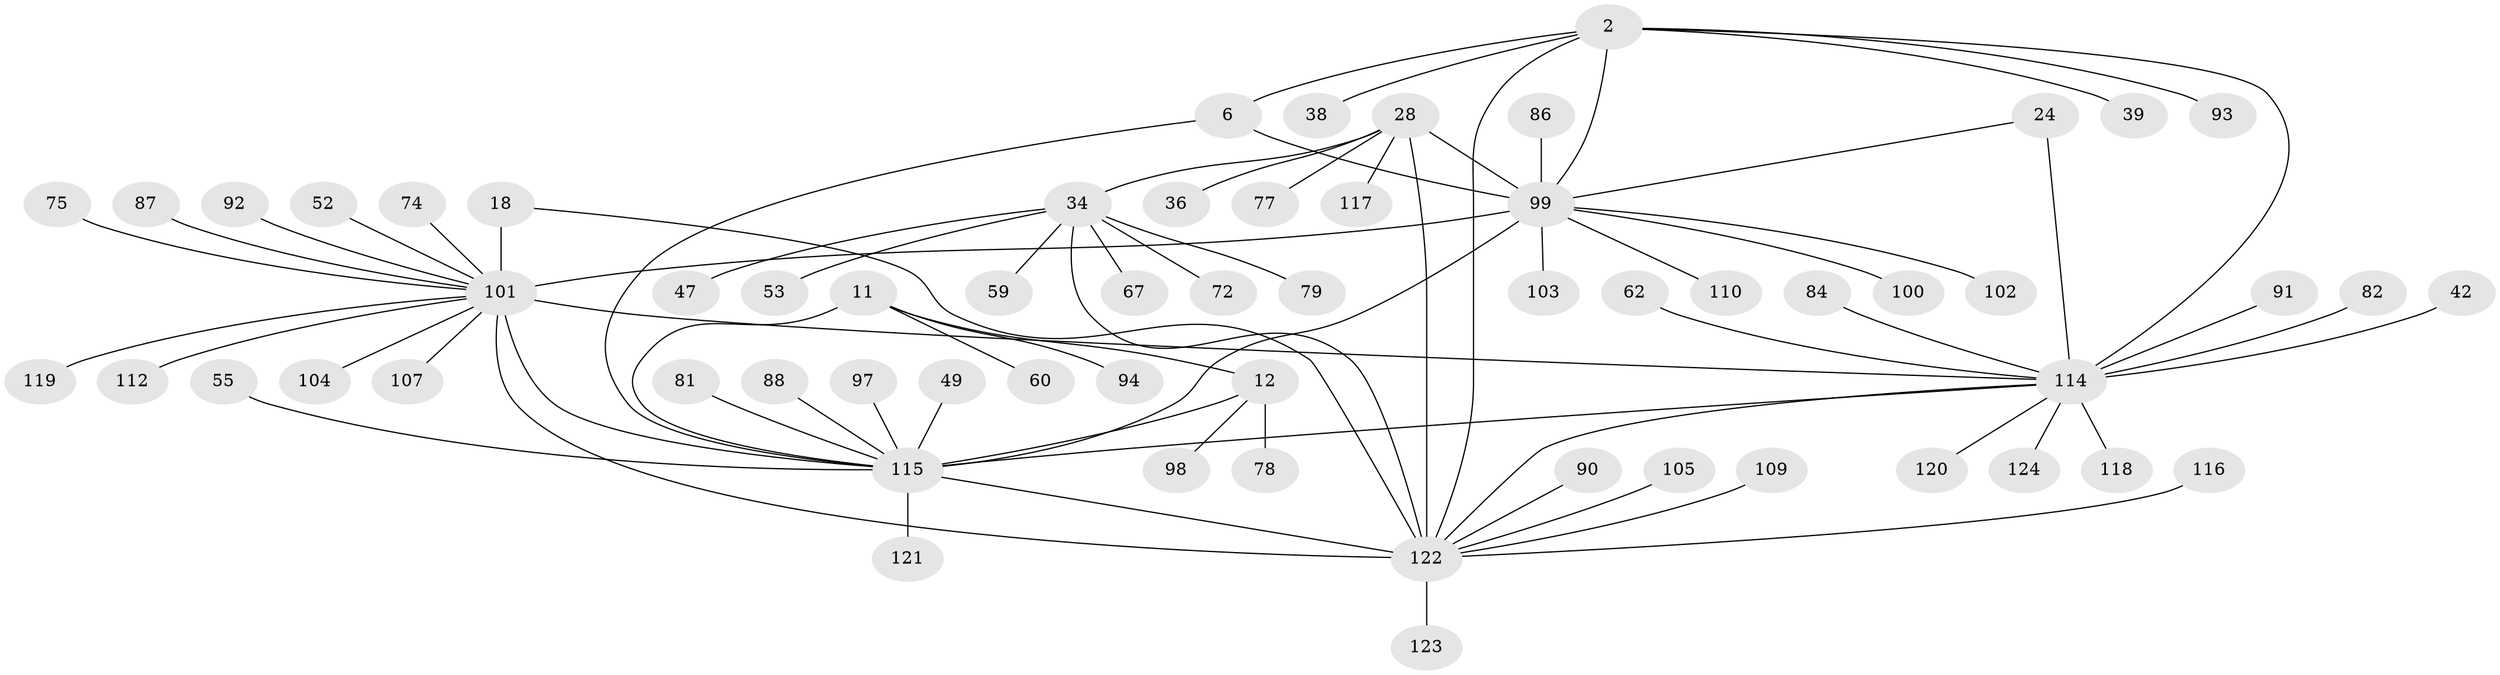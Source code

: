 // original degree distribution, {7: 0.04032258064516129, 8: 0.024193548387096774, 11: 0.008064516129032258, 16: 0.008064516129032258, 6: 0.04032258064516129, 5: 0.04032258064516129, 12: 0.024193548387096774, 15: 0.008064516129032258, 10: 0.024193548387096774, 9: 0.03225806451612903, 1: 0.5564516129032258, 3: 0.056451612903225805, 2: 0.13709677419354838}
// Generated by graph-tools (version 1.1) at 2025/54/03/09/25 04:54:46]
// undirected, 62 vertices, 74 edges
graph export_dot {
graph [start="1"]
  node [color=gray90,style=filled];
  2 [super="+1"];
  6 [super="+5"];
  11 [super="+10"];
  12 [super="+9"];
  18 [super="+17"];
  24 [super="+20"];
  28 [super="+26"];
  34 [super="+27"];
  36;
  38;
  39;
  42;
  47 [super="+43"];
  49;
  52;
  53;
  55;
  59;
  60;
  62;
  67 [super="+64"];
  72;
  74;
  75;
  77 [super="+40"];
  78;
  79;
  81;
  82;
  84;
  86 [super="+68"];
  87;
  88;
  90;
  91 [super="+80"];
  92;
  93;
  94;
  97 [super="+69"];
  98;
  99 [super="+63+4+32+41+51+56+58+70"];
  100;
  101 [super="+16+35"];
  102;
  103;
  104;
  105;
  107;
  109;
  110 [super="+96"];
  112;
  114 [super="+113+22"];
  115 [super="+8+44+46+48"];
  116;
  117 [super="+73"];
  118;
  119;
  120;
  121;
  122 [super="+111+30+106+37+66"];
  123;
  124 [super="+108"];
  2 -- 6 [weight=4];
  2 -- 38;
  2 -- 93;
  2 -- 39;
  2 -- 99 [weight=4];
  2 -- 114;
  2 -- 122;
  6 -- 99 [weight=4];
  6 -- 115;
  11 -- 12 [weight=4];
  11 -- 60;
  11 -- 94;
  11 -- 115 [weight=4];
  12 -- 78;
  12 -- 98;
  12 -- 115 [weight=4];
  18 -- 101 [weight=8];
  18 -- 122;
  24 -- 99;
  24 -- 114 [weight=8];
  28 -- 36;
  28 -- 77;
  28 -- 117;
  28 -- 99;
  28 -- 122 [weight=4];
  28 -- 34 [weight=4];
  34 -- 67;
  34 -- 72;
  34 -- 79;
  34 -- 47;
  34 -- 53;
  34 -- 122 [weight=4];
  34 -- 59;
  42 -- 114;
  49 -- 115;
  52 -- 101;
  55 -- 115;
  62 -- 114;
  74 -- 101;
  75 -- 101;
  81 -- 115;
  82 -- 114;
  84 -- 114;
  86 -- 99;
  87 -- 101;
  88 -- 115;
  90 -- 122;
  91 -- 114;
  92 -- 101;
  97 -- 115;
  99 -- 100;
  99 -- 102;
  99 -- 103;
  99 -- 110;
  99 -- 115 [weight=3];
  99 -- 101;
  101 -- 115 [weight=2];
  101 -- 104;
  101 -- 107;
  101 -- 112;
  101 -- 114 [weight=3];
  101 -- 119;
  101 -- 122 [weight=2];
  105 -- 122;
  109 -- 122;
  114 -- 115;
  114 -- 118;
  114 -- 122 [weight=2];
  114 -- 124;
  114 -- 120;
  115 -- 121;
  115 -- 122 [weight=2];
  116 -- 122;
  122 -- 123;
}
